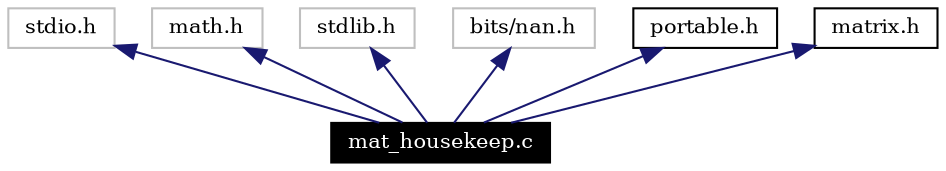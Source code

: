 digraph inheritance
{
  Node16 [shape="box",label="mat_housekeep.c",fontsize=10,height=0.2,width=0.4,color="black",style="filled" fontcolor="white"];
  Node17 -> Node16 [dir=back,color="midnightblue",fontsize=10,style="solid"];
  Node17 [shape="box",label="stdio.h",fontsize=10,height=0.2,width=0.4,color="grey75"];
  Node18 -> Node16 [dir=back,color="midnightblue",fontsize=10,style="solid"];
  Node18 [shape="box",label="math.h",fontsize=10,height=0.2,width=0.4,color="grey75"];
  Node19 -> Node16 [dir=back,color="midnightblue",fontsize=10,style="solid"];
  Node19 [shape="box",label="stdlib.h",fontsize=10,height=0.2,width=0.4,color="grey75"];
  Node20 -> Node16 [dir=back,color="midnightblue",fontsize=10,style="solid"];
  Node20 [shape="box",label="bits/nan.h",fontsize=10,height=0.2,width=0.4,color="grey75"];
  Node21 -> Node16 [dir=back,color="midnightblue",fontsize=10,style="solid"];
  Node21 [shape="box",label="portable.h",fontsize=10,height=0.2,width=0.4,color="black",URL="$portable_8h.html"];
  Node22 -> Node16 [dir=back,color="midnightblue",fontsize=10,style="solid"];
  Node22 [shape="box",label="matrix.h",fontsize=10,height=0.2,width=0.4,color="black",URL="$matrix_8h.html"];
}
